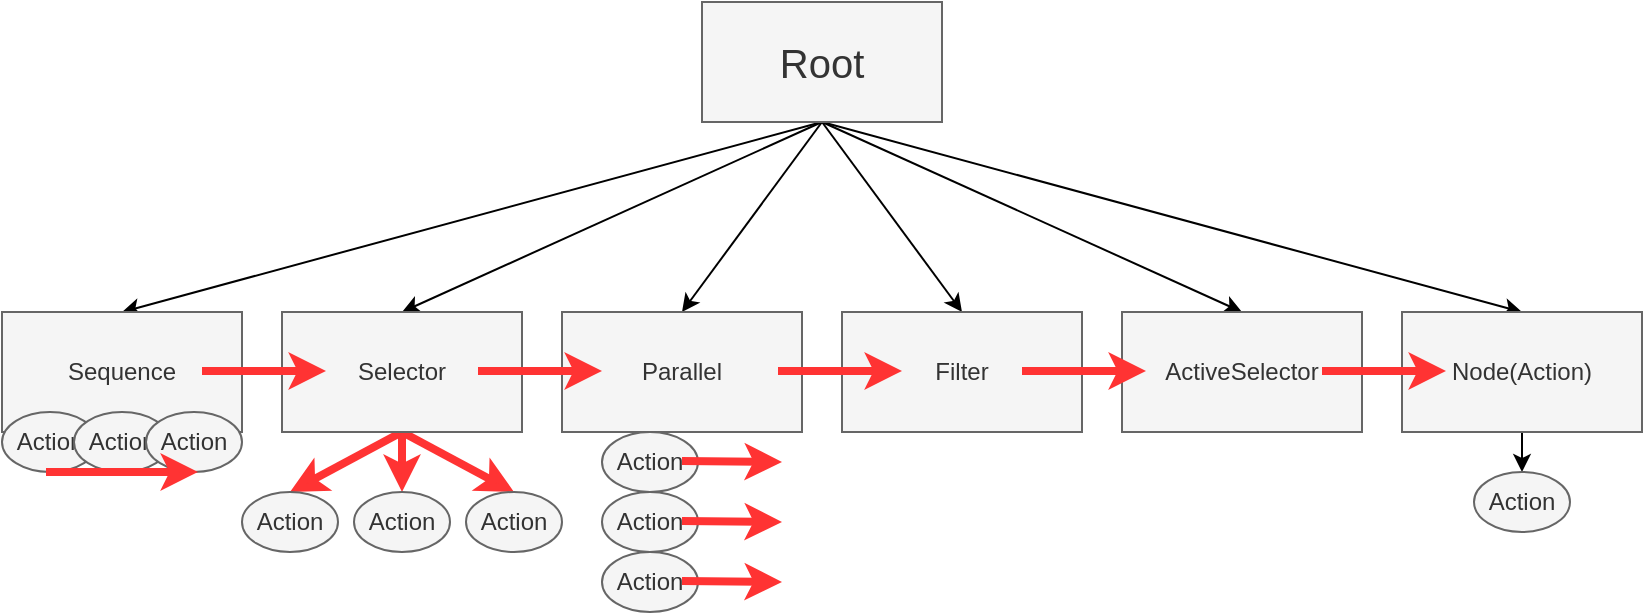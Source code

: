<mxfile>
    <diagram id="9QaTkrvslQ556pf98Fx9" name="Page-1">
        <mxGraphModel dx="1920" dy="614" grid="0" gridSize="10" guides="1" tooltips="1" connect="1" arrows="1" fold="1" page="1" pageScale="1" pageWidth="827" pageHeight="1169" background="#ffffff" math="0" shadow="0">
            <root>
                <mxCell id="0"/>
                <mxCell id="1" parent="0"/>
                <mxCell id="6" style="edgeStyle=none;html=1;exitX=0.5;exitY=1;exitDx=0;exitDy=0;entryX=0.5;entryY=0;entryDx=0;entryDy=0;strokeColor=#000000;" edge="1" parent="1" source="2" target="3">
                    <mxGeometry relative="1" as="geometry"/>
                </mxCell>
                <mxCell id="7" style="edgeStyle=none;html=1;exitX=0.5;exitY=1;exitDx=0;exitDy=0;entryX=0.5;entryY=0;entryDx=0;entryDy=0;strokeColor=#000000;" edge="1" parent="1" source="2" target="4">
                    <mxGeometry relative="1" as="geometry"/>
                </mxCell>
                <mxCell id="8" style="edgeStyle=none;html=1;exitX=0.5;exitY=1;exitDx=0;exitDy=0;entryX=0.5;entryY=0;entryDx=0;entryDy=0;strokeColor=#000000;" edge="1" parent="1" source="2" target="5">
                    <mxGeometry relative="1" as="geometry"/>
                </mxCell>
                <mxCell id="11" style="edgeStyle=none;html=1;exitX=0.5;exitY=1;exitDx=0;exitDy=0;entryX=0.5;entryY=0;entryDx=0;entryDy=0;strokeColor=#000000;" edge="1" parent="1" source="2" target="9">
                    <mxGeometry relative="1" as="geometry"/>
                </mxCell>
                <mxCell id="12" style="edgeStyle=none;html=1;exitX=0.5;exitY=1;exitDx=0;exitDy=0;entryX=0.5;entryY=0;entryDx=0;entryDy=0;strokeColor=#000000;" edge="1" parent="1" source="2" target="10">
                    <mxGeometry relative="1" as="geometry"/>
                </mxCell>
                <mxCell id="15" style="edgeStyle=none;html=1;exitX=0.5;exitY=1;exitDx=0;exitDy=0;entryX=0.5;entryY=0;entryDx=0;entryDy=0;strokeColor=#000000;" edge="1" parent="1" source="2" target="14">
                    <mxGeometry relative="1" as="geometry"/>
                </mxCell>
                <mxCell id="2" value="&lt;font style=&quot;font-size: 20px;&quot;&gt;Root&lt;/font&gt;" style="rounded=0;whiteSpace=wrap;html=1;fillColor=#f5f5f5;fontColor=#333333;strokeColor=#666666;" vertex="1" parent="1">
                    <mxGeometry x="328" y="263" width="120" height="60" as="geometry"/>
                </mxCell>
                <mxCell id="3" value="Sequence" style="rounded=0;whiteSpace=wrap;html=1;fillColor=#f5f5f5;fontColor=#333333;strokeColor=#666666;" vertex="1" parent="1">
                    <mxGeometry x="-22" y="418" width="120" height="60" as="geometry"/>
                </mxCell>
                <mxCell id="28" style="edgeStyle=none;jumpSize=11;html=1;exitX=0.5;exitY=1;exitDx=0;exitDy=0;entryX=0.5;entryY=0;entryDx=0;entryDy=0;strokeColor=#FF3333;strokeWidth=4;" edge="1" parent="1" source="4" target="21">
                    <mxGeometry relative="1" as="geometry"/>
                </mxCell>
                <mxCell id="29" style="edgeStyle=none;jumpSize=11;html=1;exitX=0.5;exitY=1;exitDx=0;exitDy=0;entryX=0.5;entryY=0;entryDx=0;entryDy=0;strokeColor=#FF3333;strokeWidth=4;" edge="1" parent="1" source="4" target="22">
                    <mxGeometry relative="1" as="geometry"/>
                </mxCell>
                <mxCell id="30" style="edgeStyle=none;jumpSize=11;html=1;exitX=0.5;exitY=1;exitDx=0;exitDy=0;entryX=0.5;entryY=0;entryDx=0;entryDy=0;strokeColor=#FF3333;strokeWidth=4;" edge="1" parent="1" source="4" target="23">
                    <mxGeometry relative="1" as="geometry"/>
                </mxCell>
                <mxCell id="4" value="Selector" style="rounded=0;whiteSpace=wrap;html=1;fillColor=#f5f5f5;fontColor=#333333;strokeColor=#666666;" vertex="1" parent="1">
                    <mxGeometry x="118" y="418" width="120" height="60" as="geometry"/>
                </mxCell>
                <mxCell id="17" style="edgeStyle=none;html=1;exitX=0.5;exitY=1;exitDx=0;exitDy=0;entryX=0.5;entryY=0;entryDx=0;entryDy=0;strokeColor=#000000;" edge="1" parent="1" source="5" target="16">
                    <mxGeometry relative="1" as="geometry"/>
                </mxCell>
                <mxCell id="5" value="Node(Action)" style="rounded=0;whiteSpace=wrap;html=1;fillColor=#f5f5f5;fontColor=#333333;strokeColor=#666666;" vertex="1" parent="1">
                    <mxGeometry x="678" y="418" width="120" height="60" as="geometry"/>
                </mxCell>
                <mxCell id="9" value="Parallel" style="rounded=0;whiteSpace=wrap;html=1;fillColor=#f5f5f5;fontColor=#333333;strokeColor=#666666;" vertex="1" parent="1">
                    <mxGeometry x="258" y="418" width="120" height="60" as="geometry"/>
                </mxCell>
                <mxCell id="10" value="Filter" style="rounded=0;whiteSpace=wrap;html=1;fillColor=#f5f5f5;fontColor=#333333;strokeColor=#666666;" vertex="1" parent="1">
                    <mxGeometry x="398" y="418" width="120" height="60" as="geometry"/>
                </mxCell>
                <mxCell id="14" value="ActiveSelector" style="rounded=0;whiteSpace=wrap;html=1;fillColor=#f5f5f5;fontColor=#333333;strokeColor=#666666;" vertex="1" parent="1">
                    <mxGeometry x="538" y="418" width="120" height="60" as="geometry"/>
                </mxCell>
                <mxCell id="16" value="Action" style="ellipse;whiteSpace=wrap;html=1;fillColor=#f5f5f5;fontColor=#333333;strokeColor=#666666;" vertex="1" parent="1">
                    <mxGeometry x="714" y="498" width="48" height="30" as="geometry"/>
                </mxCell>
                <mxCell id="18" value="Action" style="ellipse;whiteSpace=wrap;html=1;fillColor=#f5f5f5;fontColor=#333333;strokeColor=#666666;" vertex="1" parent="1">
                    <mxGeometry x="-22" y="468" width="48" height="30" as="geometry"/>
                </mxCell>
                <mxCell id="19" value="Action" style="ellipse;whiteSpace=wrap;html=1;fillColor=#f5f5f5;fontColor=#333333;strokeColor=#666666;" vertex="1" parent="1">
                    <mxGeometry x="14" y="468" width="48" height="30" as="geometry"/>
                </mxCell>
                <mxCell id="20" value="Action" style="ellipse;whiteSpace=wrap;html=1;fillColor=#f5f5f5;fontColor=#333333;strokeColor=#666666;" vertex="1" parent="1">
                    <mxGeometry x="50" y="468" width="48" height="30" as="geometry"/>
                </mxCell>
                <mxCell id="21" value="Action" style="ellipse;whiteSpace=wrap;html=1;fillColor=#f5f5f5;fontColor=#333333;strokeColor=#666666;" vertex="1" parent="1">
                    <mxGeometry x="98" y="508" width="48" height="30" as="geometry"/>
                </mxCell>
                <mxCell id="22" value="Action" style="ellipse;whiteSpace=wrap;html=1;fillColor=#f5f5f5;fontColor=#333333;strokeColor=#666666;" vertex="1" parent="1">
                    <mxGeometry x="154" y="508" width="48" height="30" as="geometry"/>
                </mxCell>
                <mxCell id="23" value="Action" style="ellipse;whiteSpace=wrap;html=1;fillColor=#f5f5f5;fontColor=#333333;strokeColor=#666666;" vertex="1" parent="1">
                    <mxGeometry x="210" y="508" width="48" height="30" as="geometry"/>
                </mxCell>
                <mxCell id="24" value="Action" style="ellipse;whiteSpace=wrap;html=1;fillColor=#f5f5f5;fontColor=#333333;strokeColor=#666666;" vertex="1" parent="1">
                    <mxGeometry x="278" y="538" width="48" height="30" as="geometry"/>
                </mxCell>
                <mxCell id="25" value="Action" style="ellipse;whiteSpace=wrap;html=1;fillColor=#f5f5f5;fontColor=#333333;strokeColor=#666666;" vertex="1" parent="1">
                    <mxGeometry x="278" y="508" width="48" height="30" as="geometry"/>
                </mxCell>
                <mxCell id="26" value="Action" style="ellipse;whiteSpace=wrap;html=1;fillColor=#f5f5f5;fontColor=#333333;strokeColor=#666666;" vertex="1" parent="1">
                    <mxGeometry x="278" y="478" width="48" height="30" as="geometry"/>
                </mxCell>
                <mxCell id="27" value="" style="endArrow=classic;html=1;strokeColor=#FF3333;jumpSize=11;strokeWidth=4;" edge="1" parent="1">
                    <mxGeometry width="50" height="50" relative="1" as="geometry">
                        <mxPoint y="498" as="sourcePoint"/>
                        <mxPoint x="76" y="498" as="targetPoint"/>
                    </mxGeometry>
                </mxCell>
                <mxCell id="31" value="" style="endArrow=classic;html=1;strokeColor=#FF3333;jumpSize=11;strokeWidth=4;" edge="1" parent="1">
                    <mxGeometry width="50" height="50" relative="1" as="geometry">
                        <mxPoint x="318" y="492.5" as="sourcePoint"/>
                        <mxPoint x="368" y="493" as="targetPoint"/>
                    </mxGeometry>
                </mxCell>
                <mxCell id="32" value="" style="endArrow=classic;html=1;strokeColor=#FF3333;jumpSize=11;strokeWidth=4;" edge="1" parent="1">
                    <mxGeometry width="50" height="50" relative="1" as="geometry">
                        <mxPoint x="318" y="522.5" as="sourcePoint"/>
                        <mxPoint x="368" y="523" as="targetPoint"/>
                    </mxGeometry>
                </mxCell>
                <mxCell id="33" value="" style="endArrow=classic;html=1;strokeColor=#FF3333;jumpSize=11;strokeWidth=4;" edge="1" parent="1">
                    <mxGeometry width="50" height="50" relative="1" as="geometry">
                        <mxPoint x="318" y="552.5" as="sourcePoint"/>
                        <mxPoint x="368" y="553" as="targetPoint"/>
                    </mxGeometry>
                </mxCell>
                <mxCell id="34" value="" style="endArrow=classic;html=1;strokeColor=#FF3333;jumpSize=11;strokeWidth=4;" edge="1" parent="1">
                    <mxGeometry width="50" height="50" relative="1" as="geometry">
                        <mxPoint x="78" y="447.5" as="sourcePoint"/>
                        <mxPoint x="140" y="447.5" as="targetPoint"/>
                    </mxGeometry>
                </mxCell>
                <mxCell id="35" value="" style="endArrow=classic;html=1;strokeColor=#FF3333;jumpSize=11;strokeWidth=4;" edge="1" parent="1">
                    <mxGeometry width="50" height="50" relative="1" as="geometry">
                        <mxPoint x="216" y="447.5" as="sourcePoint"/>
                        <mxPoint x="278" y="447.5" as="targetPoint"/>
                    </mxGeometry>
                </mxCell>
                <mxCell id="36" value="" style="endArrow=classic;html=1;strokeColor=#FF3333;jumpSize=11;strokeWidth=4;" edge="1" parent="1">
                    <mxGeometry width="50" height="50" relative="1" as="geometry">
                        <mxPoint x="366" y="447.5" as="sourcePoint"/>
                        <mxPoint x="428" y="447.5" as="targetPoint"/>
                    </mxGeometry>
                </mxCell>
                <mxCell id="37" value="" style="endArrow=classic;html=1;strokeColor=#FF3333;jumpSize=11;strokeWidth=4;" edge="1" parent="1">
                    <mxGeometry width="50" height="50" relative="1" as="geometry">
                        <mxPoint x="488" y="447.5" as="sourcePoint"/>
                        <mxPoint x="550" y="447.5" as="targetPoint"/>
                    </mxGeometry>
                </mxCell>
                <mxCell id="38" value="" style="endArrow=classic;html=1;strokeColor=#FF3333;jumpSize=11;strokeWidth=4;" edge="1" parent="1">
                    <mxGeometry width="50" height="50" relative="1" as="geometry">
                        <mxPoint x="638" y="447.5" as="sourcePoint"/>
                        <mxPoint x="700" y="447.5" as="targetPoint"/>
                    </mxGeometry>
                </mxCell>
            </root>
        </mxGraphModel>
    </diagram>
</mxfile>